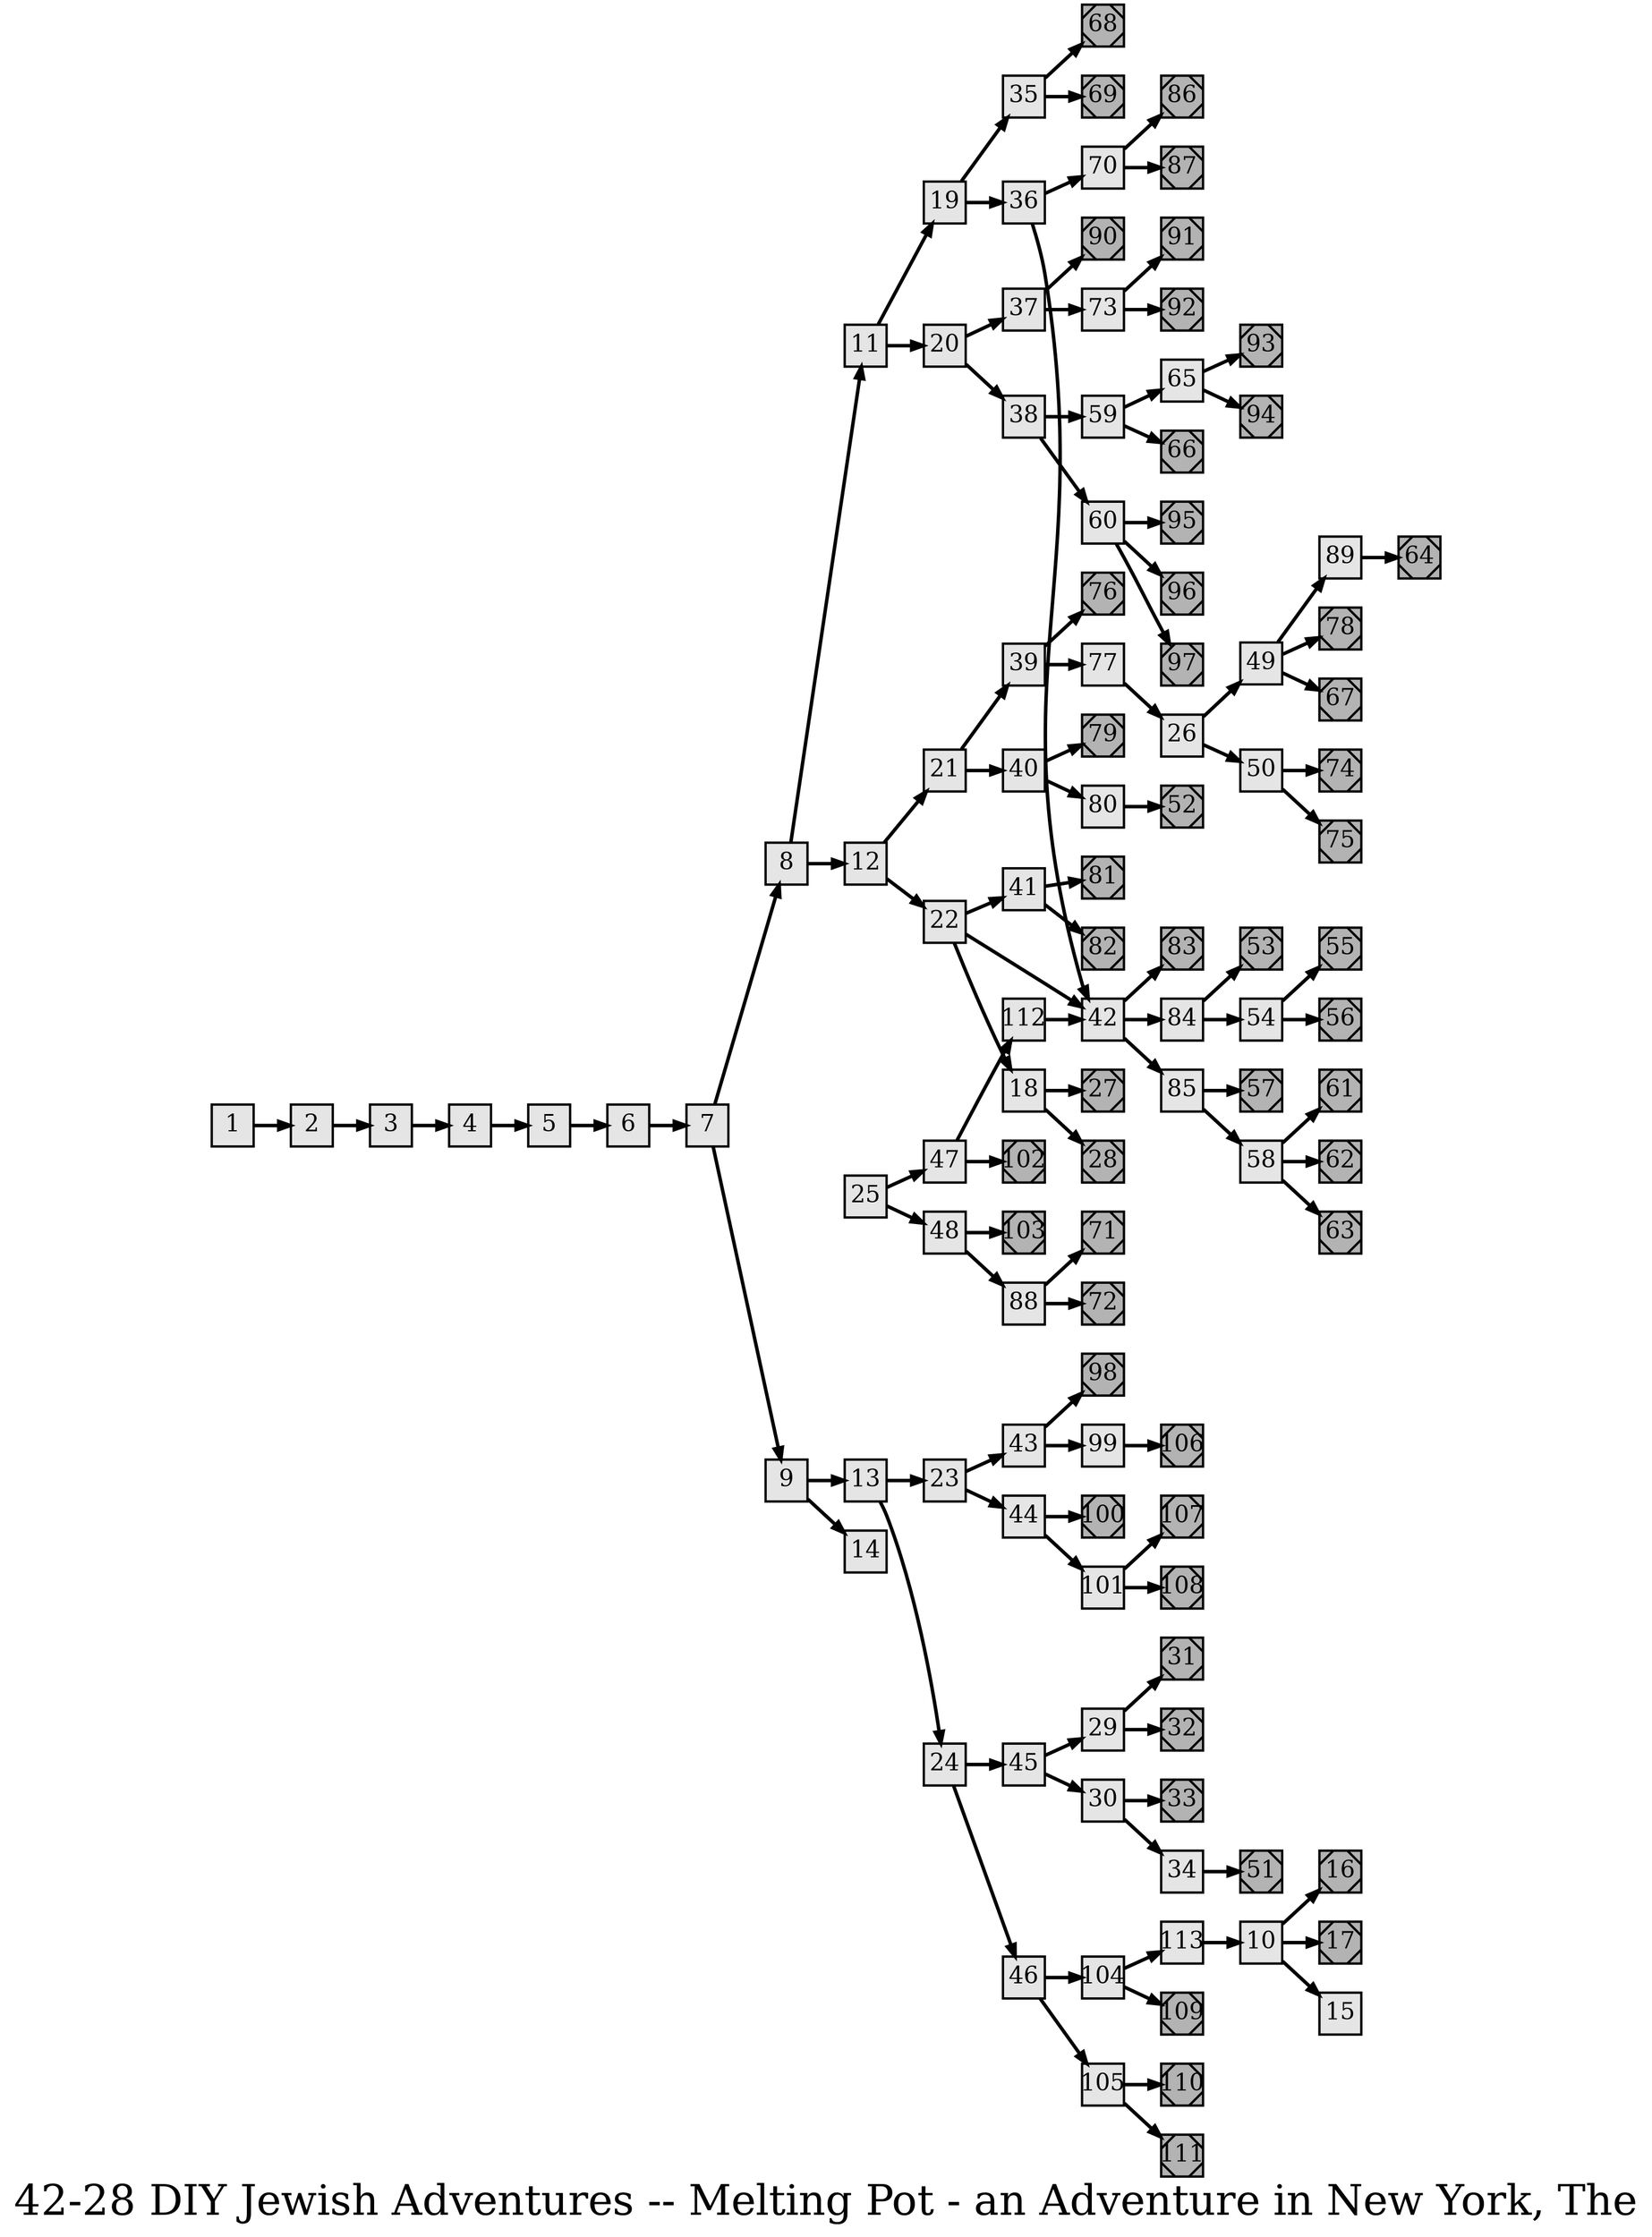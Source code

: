digraph g{
  graph [ label="42-28 DIY Jewish Adventures -- Melting Pot - an Adventure in New York, The" rankdir=LR, ordering=out, fontsize=36, nodesep="0.35", ranksep="0.45"];
  node  [shape=rect, penwidth=2, fontsize=20, style=filled, fillcolor=grey90, margin="0,0", labelfloat=true, regular=true, fixedsize=true];
  edge  [labelfloat=true, penwidth=3, fontsize=12];
  // ---;
  // group  : Katz;
  // id     : 42-28;
  // gbid   :;
  // series : DIY Jewish Adventure;
  // title  : The Melting Pot - An Adventure in New York;
  // author : Kenneth Roseman;
  // credit:;
  // - name : Jeremy Douglass;
  // role : encoder;
  // date : 2017-10-25;
  // render:;
  // - name   : small;
  // styles : gvStyles-small.txt;
  // engine : dot;
  // comment: > Unusual in that it does not;
  // include page numbers on forced;
  // lexias -- these all implicitly;
  // continue on to the next page.;
  
  // ---;
  
  // From | To | Label;
  
  1;	// (directions)
  2;	// (this is historical fiction)
  1 -> 2;
  2 -> 3;
  3 -> 4;
  4 -> 5;
  5 -> 6;
  6 -> 7;
  7 -> 8;
  7 -> 9;
  8 -> 11;
  8 -> 12;
  9 -> 13;
  9 -> 14;
  10 -> 16;
  10 -> 17;
  10 -> 15;
  11 -> 19;
  11 -> 20;
  12 -> 21;
  12 -> 22;
  13 -> 23;
  13 -> 24;
  16	[ xlabel="E", shape=Msquare, fontsize=20, fillcolor=grey70, xlabel="" ];
  17	[ xlabel="E", shape=Msquare, fontsize=20, fillcolor=grey70, xlabel="" ];
  18 -> 27;
  18 -> 28;
  19 -> 35;
  19 -> 36;
  20 -> 37;
  20 -> 38;
  21 -> 39;
  21 -> 40;
  22 -> 41;
  22 -> 42;
  22 -> 18;
  23 -> 43;
  23 -> 44;
  24 -> 45;
  24 -> 46;
  25 -> 47;
  25 -> 48;
  26 -> 49;
  26 -> 50;
  27	[ xlabel="E", shape=Msquare, fontsize=20, fillcolor=grey70, xlabel="" ];
  28	[ xlabel="E", shape=Msquare, fontsize=20, fillcolor=grey70, xlabel="" ];
  29 -> 31;
  29 -> 32;
  30 -> 33;
  30 -> 34;
  31	[ xlabel="E", shape=Msquare, fontsize=20, fillcolor=grey70, xlabel="" ];
  32	[ xlabel="E", shape=Msquare, fontsize=20, fillcolor=grey70, xlabel="" ];
  33	[ xlabel="E", shape=Msquare, fontsize=20, fillcolor=grey70, xlabel="" ];
  34 -> 51;
  35 -> 68;
  35 -> 69;
  36 -> 70;
  36 -> 42;
  37 -> 90;
  37 -> 73;
  38 -> 59;
  38 -> 60;
  39 -> 76;
  39 -> 77;
  40 -> 79;
  40 -> 80;
  41 -> 81;
  41 -> 82;
  42 -> 83;
  42 -> 84;
  42 -> 85;
  43 -> 98;
  43 -> 99;
  44 -> 100;
  44 -> 101;
  45 -> 29;
  45 -> 30;
  46 -> 104;
  46 -> 105;
  47 -> 112;
  47 -> 102;
  48 -> 103;
  48 -> 88;
  49 -> 89;
  49 -> 78;
  49 -> 67;
  50 -> 74;
  50 -> 75;
  51	[ xlabel="E", shape=Msquare, fontsize=20, fillcolor=grey70, xlabel="" ];
  52	[ xlabel="E", shape=Msquare, fontsize=20, fillcolor=grey70, xlabel="" ];
  53	[ xlabel="E", shape=Msquare, fontsize=20, fillcolor=grey70, xlabel="" ];
  54 -> 55;
  54 -> 56;
  55	[ xlabel="E", shape=Msquare, fontsize=20, fillcolor=grey70, xlabel="" ];
  56	[ xlabel="E", shape=Msquare, fontsize=20, fillcolor=grey70, xlabel="" ];
  57	[ xlabel="E", shape=Msquare, fontsize=20, fillcolor=grey70, xlabel="" ];
  58 -> 61;
  58 -> 62;
  58 -> 63;
  59 -> 65;
  59 -> 66;
  60 -> 95;
  60 -> 96;
  60 -> 97;
  61	[ xlabel="E", shape=Msquare, fontsize=20, fillcolor=grey70, xlabel="" ];
  62	[ xlabel="E", shape=Msquare, fontsize=20, fillcolor=grey70, xlabel="" ];
  63	[ xlabel="E", shape=Msquare, fontsize=20, fillcolor=grey70, xlabel="" ];
  64	[ xlabel="E", shape=Msquare, fontsize=20, fillcolor=grey70, xlabel="" ];
  65 -> 93;
  65 -> 94;
  66	[ xlabel="E", shape=Msquare, fontsize=20, fillcolor=grey70, xlabel="" ];
  67	[ xlabel="E", shape=Msquare, fontsize=20, fillcolor=grey70, xlabel="" ];
  68	[ xlabel="E", shape=Msquare, fontsize=20, fillcolor=grey70, xlabel="" ];
  69	[ xlabel="E", shape=Msquare, fontsize=20, fillcolor=grey70, xlabel="" ];
  70 -> 86;
  70 -> 87;
  71	[ xlabel="E", shape=Msquare, fontsize=20, fillcolor=grey70, xlabel="" ];
  72	[ xlabel="E", shape=Msquare, fontsize=20, fillcolor=grey70, xlabel="" ];
  73 -> 91;
  73 -> 92;
  74	[ xlabel="E", shape=Msquare, fontsize=20, fillcolor=grey70, xlabel="" ];
  75	[ xlabel="E", shape=Msquare, fontsize=20, fillcolor=grey70, xlabel="" ];
  76	[ xlabel="E", shape=Msquare, fontsize=20, fillcolor=grey70, xlabel="" ];
  77 -> 26;
  78	[ xlabel="E", shape=Msquare, fontsize=20, fillcolor=grey70, xlabel="" ];
  79	[ xlabel="E", shape=Msquare, fontsize=20, fillcolor=grey70, xlabel="" ];
  80 -> 52;
  81	[ xlabel="E", shape=Msquare, fontsize=20, fillcolor=grey70, xlabel="" ];
  82	[ xlabel="E", shape=Msquare, fontsize=20, fillcolor=grey70, xlabel="" ];
  83	[ xlabel="E", shape=Msquare, fontsize=20, fillcolor=grey70, xlabel="" ];
  84 -> 53;
  84 -> 54;
  85 -> 57;
  85 -> 58;
  86	[ xlabel="E", shape=Msquare, fontsize=20, fillcolor=grey70, xlabel="" ];
  87	[ xlabel="E", shape=Msquare, fontsize=20, fillcolor=grey70, xlabel="" ];
  88 -> 71;
  88 -> 72;
  89 -> 64;
  90	[ xlabel="E", shape=Msquare, fontsize=20, fillcolor=grey70, xlabel="" ];
  91	[ xlabel="E", shape=Msquare, fontsize=20, fillcolor=grey70, xlabel="" ];
  92	[ xlabel="E", shape=Msquare, fontsize=20, fillcolor=grey70, xlabel="" ];
  93	[ xlabel="E", shape=Msquare, fontsize=20, fillcolor=grey70, xlabel="" ];
  94	[ xlabel="E", shape=Msquare, fontsize=20, fillcolor=grey70, xlabel="" ];
  95	[ xlabel="E", shape=Msquare, fontsize=20, fillcolor=grey70, xlabel="" ];
  96	[ xlabel="E", shape=Msquare, fontsize=20, fillcolor=grey70, xlabel="" ];
  97	[ xlabel="E", shape=Msquare, fontsize=20, fillcolor=grey70, xlabel="" ];
  98	[ xlabel="E", shape=Msquare, fontsize=20, fillcolor=grey70, xlabel="" ];
  99 -> 106;
  100	[ xlabel="E", shape=Msquare, fontsize=20, fillcolor=grey70, xlabel="" ];
  101 -> 107;
  101 -> 108;
  102	[ xlabel="E", shape=Msquare, fontsize=20, fillcolor=grey70, xlabel="" ];
  103	[ xlabel="E", shape=Msquare, fontsize=20, fillcolor=grey70, xlabel="" ];
  104 -> 113;
  104 -> 109;
  105 -> 110;
  105 -> 111;
  106	[ xlabel="E", shape=Msquare, fontsize=20, fillcolor=grey70, xlabel="" ];
  107	[ xlabel="E", shape=Msquare, fontsize=20, fillcolor=grey70, xlabel="" ];
  108	[ xlabel="E", shape=Msquare, fontsize=20, fillcolor=grey70, xlabel="" ];
  109	[ xlabel="E", shape=Msquare, fontsize=20, fillcolor=grey70, xlabel="" ];
  110	[ xlabel="E", shape=Msquare, fontsize=20, fillcolor=grey70, xlabel="" ];
  111	[ xlabel="E", shape=Msquare, fontsize=20, fillcolor=grey70, xlabel="" ];
  112 -> 42;
  113 -> 10;
}

